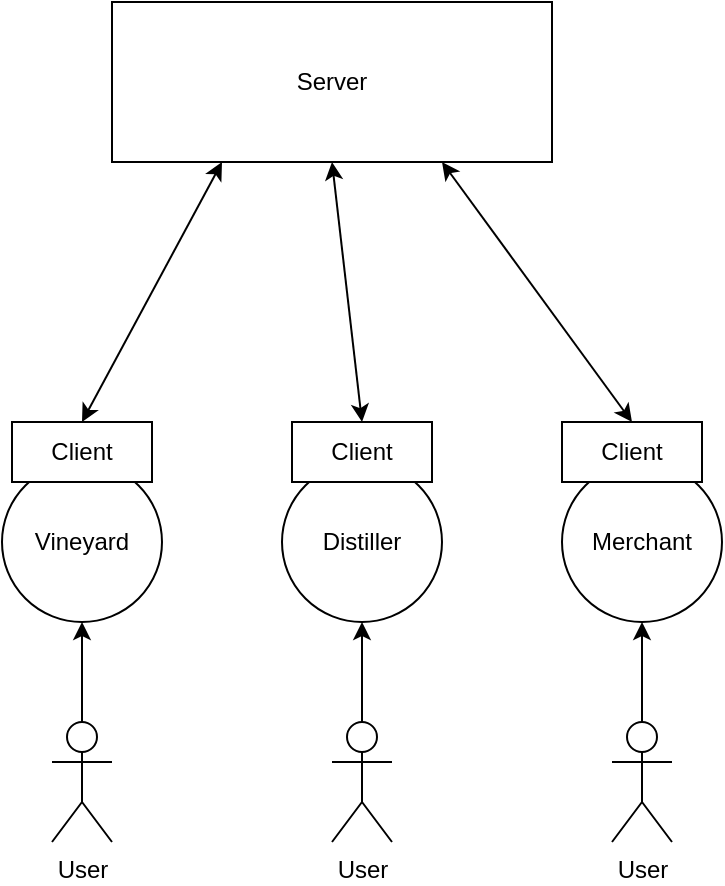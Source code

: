 <mxfile version="24.7.5">
  <diagram name="Page-1" id="jb826tk08Qy4cRv-M_Rh">
    <mxGraphModel dx="954" dy="622" grid="1" gridSize="10" guides="1" tooltips="1" connect="1" arrows="1" fold="1" page="1" pageScale="1" pageWidth="827" pageHeight="1169" math="0" shadow="0">
      <root>
        <mxCell id="0" />
        <mxCell id="1" parent="0" />
        <mxCell id="VUpTRFzUVH3JHkkP5Kgd-1" value="Server" style="rounded=0;whiteSpace=wrap;html=1;" vertex="1" parent="1">
          <mxGeometry x="230" y="110" width="220" height="80" as="geometry" />
        </mxCell>
        <mxCell id="VUpTRFzUVH3JHkkP5Kgd-2" value="Vineyard" style="ellipse;whiteSpace=wrap;html=1;aspect=fixed;" vertex="1" parent="1">
          <mxGeometry x="175" y="340" width="80" height="80" as="geometry" />
        </mxCell>
        <mxCell id="VUpTRFzUVH3JHkkP5Kgd-3" value="Distiller" style="ellipse;whiteSpace=wrap;html=1;aspect=fixed;" vertex="1" parent="1">
          <mxGeometry x="315" y="340" width="80" height="80" as="geometry" />
        </mxCell>
        <mxCell id="VUpTRFzUVH3JHkkP5Kgd-4" value="Merchant" style="ellipse;whiteSpace=wrap;html=1;aspect=fixed;" vertex="1" parent="1">
          <mxGeometry x="455" y="340" width="80" height="80" as="geometry" />
        </mxCell>
        <mxCell id="VUpTRFzUVH3JHkkP5Kgd-5" value="Client" style="rounded=0;whiteSpace=wrap;html=1;" vertex="1" parent="1">
          <mxGeometry x="180" y="320" width="70" height="30" as="geometry" />
        </mxCell>
        <mxCell id="VUpTRFzUVH3JHkkP5Kgd-6" value="Client" style="rounded=0;whiteSpace=wrap;html=1;" vertex="1" parent="1">
          <mxGeometry x="320" y="320" width="70" height="30" as="geometry" />
        </mxCell>
        <mxCell id="VUpTRFzUVH3JHkkP5Kgd-7" value="Client" style="rounded=0;whiteSpace=wrap;html=1;" vertex="1" parent="1">
          <mxGeometry x="455" y="320" width="70" height="30" as="geometry" />
        </mxCell>
        <mxCell id="VUpTRFzUVH3JHkkP5Kgd-8" value="" style="endArrow=classic;startArrow=classic;html=1;rounded=0;entryX=0.25;entryY=1;entryDx=0;entryDy=0;exitX=0.5;exitY=0;exitDx=0;exitDy=0;" edge="1" parent="1" source="VUpTRFzUVH3JHkkP5Kgd-5" target="VUpTRFzUVH3JHkkP5Kgd-1">
          <mxGeometry width="50" height="50" relative="1" as="geometry">
            <mxPoint x="390" y="350" as="sourcePoint" />
            <mxPoint x="440" y="300" as="targetPoint" />
          </mxGeometry>
        </mxCell>
        <mxCell id="VUpTRFzUVH3JHkkP5Kgd-9" value="" style="endArrow=classic;startArrow=classic;html=1;rounded=0;entryX=0.5;entryY=1;entryDx=0;entryDy=0;exitX=0.5;exitY=0;exitDx=0;exitDy=0;" edge="1" parent="1" source="VUpTRFzUVH3JHkkP5Kgd-6" target="VUpTRFzUVH3JHkkP5Kgd-1">
          <mxGeometry width="50" height="50" relative="1" as="geometry">
            <mxPoint x="225" y="330" as="sourcePoint" />
            <mxPoint x="295" y="200" as="targetPoint" />
          </mxGeometry>
        </mxCell>
        <mxCell id="VUpTRFzUVH3JHkkP5Kgd-10" value="" style="endArrow=classic;startArrow=classic;html=1;rounded=0;entryX=0.75;entryY=1;entryDx=0;entryDy=0;exitX=0.5;exitY=0;exitDx=0;exitDy=0;" edge="1" parent="1" source="VUpTRFzUVH3JHkkP5Kgd-7" target="VUpTRFzUVH3JHkkP5Kgd-1">
          <mxGeometry width="50" height="50" relative="1" as="geometry">
            <mxPoint x="235" y="340" as="sourcePoint" />
            <mxPoint x="305" y="210" as="targetPoint" />
          </mxGeometry>
        </mxCell>
        <mxCell id="VUpTRFzUVH3JHkkP5Kgd-14" value="" style="edgeStyle=orthogonalEdgeStyle;rounded=0;orthogonalLoop=1;jettySize=auto;html=1;" edge="1" parent="1" source="VUpTRFzUVH3JHkkP5Kgd-11" target="VUpTRFzUVH3JHkkP5Kgd-2">
          <mxGeometry relative="1" as="geometry" />
        </mxCell>
        <mxCell id="VUpTRFzUVH3JHkkP5Kgd-11" value="User" style="shape=umlActor;verticalLabelPosition=bottom;verticalAlign=top;html=1;outlineConnect=0;" vertex="1" parent="1">
          <mxGeometry x="200" y="470" width="30" height="60" as="geometry" />
        </mxCell>
        <mxCell id="VUpTRFzUVH3JHkkP5Kgd-20" value="" style="edgeStyle=orthogonalEdgeStyle;rounded=0;orthogonalLoop=1;jettySize=auto;html=1;" edge="1" parent="1" source="VUpTRFzUVH3JHkkP5Kgd-19" target="VUpTRFzUVH3JHkkP5Kgd-3">
          <mxGeometry relative="1" as="geometry" />
        </mxCell>
        <mxCell id="VUpTRFzUVH3JHkkP5Kgd-19" value="User" style="shape=umlActor;verticalLabelPosition=bottom;verticalAlign=top;html=1;outlineConnect=0;" vertex="1" parent="1">
          <mxGeometry x="340" y="470" width="30" height="60" as="geometry" />
        </mxCell>
        <mxCell id="VUpTRFzUVH3JHkkP5Kgd-22" value="" style="edgeStyle=orthogonalEdgeStyle;rounded=0;orthogonalLoop=1;jettySize=auto;html=1;" edge="1" parent="1" source="VUpTRFzUVH3JHkkP5Kgd-21" target="VUpTRFzUVH3JHkkP5Kgd-4">
          <mxGeometry relative="1" as="geometry" />
        </mxCell>
        <mxCell id="VUpTRFzUVH3JHkkP5Kgd-21" value="User" style="shape=umlActor;verticalLabelPosition=bottom;verticalAlign=top;html=1;outlineConnect=0;" vertex="1" parent="1">
          <mxGeometry x="480" y="470" width="30" height="60" as="geometry" />
        </mxCell>
      </root>
    </mxGraphModel>
  </diagram>
</mxfile>
